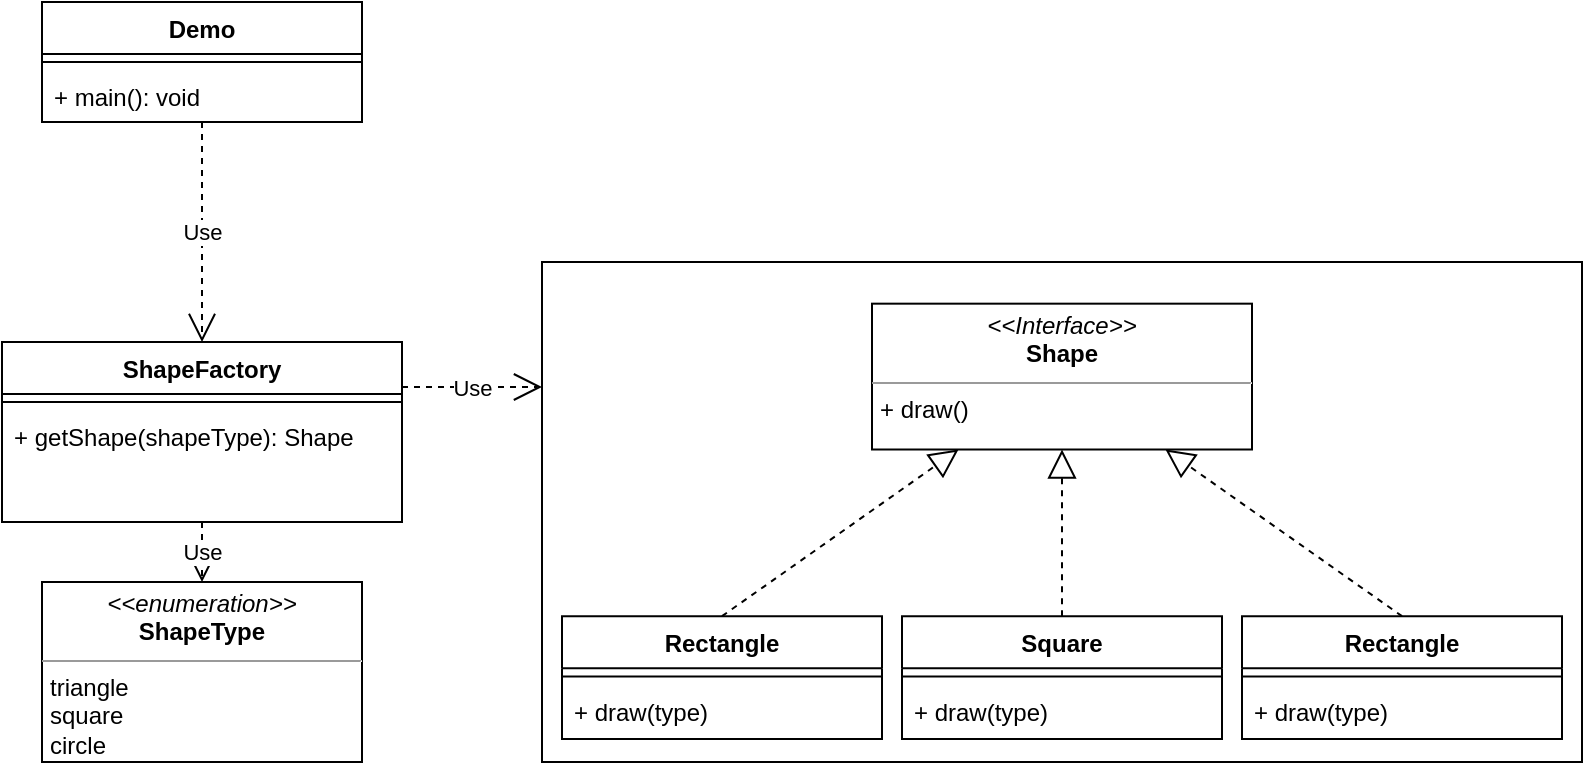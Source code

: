 <mxfile version="20.6.2" type="device"><diagram id="C5RBs43oDa-KdzZeNtuy" name="Page-1"><mxGraphModel dx="1426" dy="852" grid="1" gridSize="10" guides="1" tooltips="1" connect="1" arrows="1" fold="1" page="1" pageScale="1" pageWidth="827" pageHeight="1169" math="0" shadow="0"><root><mxCell id="WIyWlLk6GJQsqaUBKTNV-0"/><mxCell id="WIyWlLk6GJQsqaUBKTNV-1" parent="WIyWlLk6GJQsqaUBKTNV-0"/><mxCell id="4P9S-uoT4vjFYjtfoT3I-24" value="&lt;p style=&quot;margin:0px;margin-top:4px;text-align:center;&quot;&gt;&lt;i&gt;&amp;lt;&amp;lt;enumeration&amp;gt;&amp;gt;&lt;/i&gt;&lt;br&gt;&lt;b&gt;ShapeType&lt;/b&gt;&lt;/p&gt;&lt;hr size=&quot;1&quot;&gt;&lt;p style=&quot;margin:0px;margin-left:4px;&quot;&gt;triangle&lt;/p&gt;&lt;p style=&quot;margin:0px;margin-left:4px;&quot;&gt;square&lt;/p&gt;&lt;p style=&quot;margin:0px;margin-left:4px;&quot;&gt;circle&lt;/p&gt;" style="verticalAlign=top;align=left;overflow=fill;fontSize=12;fontFamily=Helvetica;html=1;" vertex="1" parent="WIyWlLk6GJQsqaUBKTNV-1"><mxGeometry x="20" y="290" width="160" height="90" as="geometry"/></mxCell><mxCell id="4P9S-uoT4vjFYjtfoT3I-29" value="ShapeFactory" style="swimlane;fontStyle=1;align=center;verticalAlign=top;childLayout=stackLayout;horizontal=1;startSize=26;horizontalStack=0;resizeParent=1;resizeParentMax=0;resizeLast=0;collapsible=1;marginBottom=0;" vertex="1" parent="WIyWlLk6GJQsqaUBKTNV-1"><mxGeometry y="170" width="200" height="90" as="geometry"><mxRectangle x="190" y="480" width="120" height="30" as="alternateBounds"/></mxGeometry></mxCell><mxCell id="4P9S-uoT4vjFYjtfoT3I-31" value="" style="line;strokeWidth=1;fillColor=none;align=left;verticalAlign=middle;spacingTop=-1;spacingLeft=3;spacingRight=3;rotatable=0;labelPosition=right;points=[];portConstraint=eastwest;strokeColor=inherit;" vertex="1" parent="4P9S-uoT4vjFYjtfoT3I-29"><mxGeometry y="26" width="200" height="8" as="geometry"/></mxCell><mxCell id="4P9S-uoT4vjFYjtfoT3I-32" value="+ getShape(shapeType): Shape" style="text;strokeColor=none;fillColor=none;align=left;verticalAlign=top;spacingLeft=4;spacingRight=4;overflow=hidden;rotatable=0;points=[[0,0.5],[1,0.5]];portConstraint=eastwest;" vertex="1" parent="4P9S-uoT4vjFYjtfoT3I-29"><mxGeometry y="34" width="200" height="56" as="geometry"/></mxCell><mxCell id="4P9S-uoT4vjFYjtfoT3I-33" value="Use" style="endArrow=open;endSize=12;dashed=1;html=1;rounded=0;strokeColor=default;entryX=0;entryY=0.25;entryDx=0;entryDy=0;exitX=1;exitY=0.25;exitDx=0;exitDy=0;" edge="1" parent="WIyWlLk6GJQsqaUBKTNV-1" source="4P9S-uoT4vjFYjtfoT3I-29" target="4P9S-uoT4vjFYjtfoT3I-36"><mxGeometry width="160" relative="1" as="geometry"><mxPoint x="230" y="190" as="sourcePoint"/><mxPoint x="390" y="190" as="targetPoint"/></mxGeometry></mxCell><mxCell id="4P9S-uoT4vjFYjtfoT3I-34" value="Use" style="endArrow=open;endSize=12;dashed=1;html=1;rounded=0;strokeColor=default;entryX=0.5;entryY=0;entryDx=0;entryDy=0;" edge="1" parent="WIyWlLk6GJQsqaUBKTNV-1" source="4P9S-uoT4vjFYjtfoT3I-32" target="4P9S-uoT4vjFYjtfoT3I-24"><mxGeometry width="160" relative="1" as="geometry"><mxPoint x="240" y="200" as="sourcePoint"/><mxPoint x="470" y="240" as="targetPoint"/></mxGeometry></mxCell><mxCell id="4P9S-uoT4vjFYjtfoT3I-37" value="" style="group" vertex="1" connectable="0" parent="WIyWlLk6GJQsqaUBKTNV-1"><mxGeometry x="270" y="130" width="520" height="250" as="geometry"/></mxCell><mxCell id="4P9S-uoT4vjFYjtfoT3I-36" value="" style="rounded=0;whiteSpace=wrap;html=1;" vertex="1" parent="4P9S-uoT4vjFYjtfoT3I-37"><mxGeometry width="520" height="250.0" as="geometry"/></mxCell><mxCell id="4P9S-uoT4vjFYjtfoT3I-0" value="&lt;p style=&quot;margin:0px;margin-top:4px;text-align:center;&quot;&gt;&lt;i&gt;&amp;lt;&amp;lt;Interface&amp;gt;&amp;gt;&lt;/i&gt;&lt;br&gt;&lt;b&gt;Shape&lt;/b&gt;&lt;/p&gt;&lt;hr size=&quot;1&quot;&gt;&lt;p style=&quot;margin:0px;margin-left:4px;&quot;&gt;+ draw()&lt;br&gt;&lt;br&gt;&lt;/p&gt;" style="verticalAlign=top;align=left;overflow=fill;fontSize=12;fontFamily=Helvetica;html=1;" vertex="1" parent="4P9S-uoT4vjFYjtfoT3I-37"><mxGeometry x="165" y="20.833" width="190" height="72.917" as="geometry"/></mxCell><mxCell id="4P9S-uoT4vjFYjtfoT3I-2" value="Rectangle" style="swimlane;fontStyle=1;align=center;verticalAlign=top;childLayout=stackLayout;horizontal=1;startSize=26;horizontalStack=0;resizeParent=1;resizeParentMax=0;resizeLast=0;collapsible=1;marginBottom=0;" vertex="1" parent="4P9S-uoT4vjFYjtfoT3I-37"><mxGeometry x="10" y="177.083" width="160" height="61.417" as="geometry"/></mxCell><mxCell id="4P9S-uoT4vjFYjtfoT3I-4" value="" style="line;strokeWidth=1;fillColor=none;align=left;verticalAlign=middle;spacingTop=-1;spacingLeft=3;spacingRight=3;rotatable=0;labelPosition=right;points=[];portConstraint=eastwest;strokeColor=inherit;" vertex="1" parent="4P9S-uoT4vjFYjtfoT3I-2"><mxGeometry y="26" width="160" height="8.333" as="geometry"/></mxCell><mxCell id="4P9S-uoT4vjFYjtfoT3I-5" value="+ draw(type)" style="text;strokeColor=none;fillColor=none;align=left;verticalAlign=top;spacingLeft=4;spacingRight=4;overflow=hidden;rotatable=0;points=[[0,0.5],[1,0.5]];portConstraint=eastwest;" vertex="1" parent="4P9S-uoT4vjFYjtfoT3I-2"><mxGeometry y="34.333" width="160" height="27.083" as="geometry"/></mxCell><mxCell id="4P9S-uoT4vjFYjtfoT3I-6" value="Square" style="swimlane;fontStyle=1;align=center;verticalAlign=top;childLayout=stackLayout;horizontal=1;startSize=26;horizontalStack=0;resizeParent=1;resizeParentMax=0;resizeLast=0;collapsible=1;marginBottom=0;" vertex="1" parent="4P9S-uoT4vjFYjtfoT3I-37"><mxGeometry x="180" y="177.083" width="160" height="61.417" as="geometry"/></mxCell><mxCell id="4P9S-uoT4vjFYjtfoT3I-7" value="" style="line;strokeWidth=1;fillColor=none;align=left;verticalAlign=middle;spacingTop=-1;spacingLeft=3;spacingRight=3;rotatable=0;labelPosition=right;points=[];portConstraint=eastwest;strokeColor=inherit;" vertex="1" parent="4P9S-uoT4vjFYjtfoT3I-6"><mxGeometry y="26" width="160" height="8.333" as="geometry"/></mxCell><mxCell id="4P9S-uoT4vjFYjtfoT3I-8" value="+ draw(type)" style="text;strokeColor=none;fillColor=none;align=left;verticalAlign=top;spacingLeft=4;spacingRight=4;overflow=hidden;rotatable=0;points=[[0,0.5],[1,0.5]];portConstraint=eastwest;" vertex="1" parent="4P9S-uoT4vjFYjtfoT3I-6"><mxGeometry y="34.333" width="160" height="27.083" as="geometry"/></mxCell><mxCell id="4P9S-uoT4vjFYjtfoT3I-9" value="Rectangle" style="swimlane;fontStyle=1;align=center;verticalAlign=top;childLayout=stackLayout;horizontal=1;startSize=26;horizontalStack=0;resizeParent=1;resizeParentMax=0;resizeLast=0;collapsible=1;marginBottom=0;" vertex="1" parent="4P9S-uoT4vjFYjtfoT3I-37"><mxGeometry x="350" y="177.083" width="160" height="61.417" as="geometry"/></mxCell><mxCell id="4P9S-uoT4vjFYjtfoT3I-10" value="" style="line;strokeWidth=1;fillColor=none;align=left;verticalAlign=middle;spacingTop=-1;spacingLeft=3;spacingRight=3;rotatable=0;labelPosition=right;points=[];portConstraint=eastwest;strokeColor=inherit;" vertex="1" parent="4P9S-uoT4vjFYjtfoT3I-9"><mxGeometry y="26" width="160" height="8.333" as="geometry"/></mxCell><mxCell id="4P9S-uoT4vjFYjtfoT3I-11" value="+ draw(type)" style="text;strokeColor=none;fillColor=none;align=left;verticalAlign=top;spacingLeft=4;spacingRight=4;overflow=hidden;rotatable=0;points=[[0,0.5],[1,0.5]];portConstraint=eastwest;" vertex="1" parent="4P9S-uoT4vjFYjtfoT3I-9"><mxGeometry y="34.333" width="160" height="27.083" as="geometry"/></mxCell><mxCell id="4P9S-uoT4vjFYjtfoT3I-21" value="" style="endArrow=block;dashed=1;endFill=0;endSize=12;html=1;rounded=0;exitX=0.5;exitY=0;exitDx=0;exitDy=0;" edge="1" parent="4P9S-uoT4vjFYjtfoT3I-37" source="4P9S-uoT4vjFYjtfoT3I-6" target="4P9S-uoT4vjFYjtfoT3I-0"><mxGeometry width="160" relative="1" as="geometry"><mxPoint x="70" y="343.75" as="sourcePoint"/><mxPoint x="260" y="125.0" as="targetPoint"/></mxGeometry></mxCell><mxCell id="4P9S-uoT4vjFYjtfoT3I-22" value="" style="endArrow=block;dashed=1;endFill=0;endSize=12;html=1;rounded=0;exitX=0.5;exitY=0;exitDx=0;exitDy=0;" edge="1" parent="4P9S-uoT4vjFYjtfoT3I-37" source="4P9S-uoT4vjFYjtfoT3I-9" target="4P9S-uoT4vjFYjtfoT3I-0"><mxGeometry width="160" relative="1" as="geometry"><mxPoint x="80" y="354.167" as="sourcePoint"/><mxPoint x="240" y="354.167" as="targetPoint"/></mxGeometry></mxCell><mxCell id="4P9S-uoT4vjFYjtfoT3I-23" value="" style="endArrow=block;dashed=1;endFill=0;endSize=12;html=1;rounded=0;exitX=0.5;exitY=0;exitDx=0;exitDy=0;strokeColor=default;" edge="1" parent="4P9S-uoT4vjFYjtfoT3I-37" source="4P9S-uoT4vjFYjtfoT3I-2" target="4P9S-uoT4vjFYjtfoT3I-0"><mxGeometry width="160" relative="1" as="geometry"><mxPoint x="90" y="364.583" as="sourcePoint"/><mxPoint x="260" y="125.0" as="targetPoint"/></mxGeometry></mxCell><mxCell id="4P9S-uoT4vjFYjtfoT3I-38" value="Demo" style="swimlane;fontStyle=1;align=center;verticalAlign=top;childLayout=stackLayout;horizontal=1;startSize=26;horizontalStack=0;resizeParent=1;resizeParentMax=0;resizeLast=0;collapsible=1;marginBottom=0;fillColor=#FFFFFF;" vertex="1" parent="WIyWlLk6GJQsqaUBKTNV-1"><mxGeometry x="20" width="160" height="60" as="geometry"/></mxCell><mxCell id="4P9S-uoT4vjFYjtfoT3I-40" value="" style="line;strokeWidth=1;fillColor=none;align=left;verticalAlign=middle;spacingTop=-1;spacingLeft=3;spacingRight=3;rotatable=0;labelPosition=right;points=[];portConstraint=eastwest;strokeColor=inherit;" vertex="1" parent="4P9S-uoT4vjFYjtfoT3I-38"><mxGeometry y="26" width="160" height="8" as="geometry"/></mxCell><mxCell id="4P9S-uoT4vjFYjtfoT3I-41" value="+ main(): void" style="text;strokeColor=none;fillColor=none;align=left;verticalAlign=top;spacingLeft=4;spacingRight=4;overflow=hidden;rotatable=0;points=[[0,0.5],[1,0.5]];portConstraint=eastwest;" vertex="1" parent="4P9S-uoT4vjFYjtfoT3I-38"><mxGeometry y="34" width="160" height="26" as="geometry"/></mxCell><mxCell id="4P9S-uoT4vjFYjtfoT3I-42" value="Use" style="endArrow=open;endSize=12;dashed=1;html=1;rounded=0;strokeColor=default;entryX=0.5;entryY=0;entryDx=0;entryDy=0;" edge="1" parent="WIyWlLk6GJQsqaUBKTNV-1" source="4P9S-uoT4vjFYjtfoT3I-41" target="4P9S-uoT4vjFYjtfoT3I-29"><mxGeometry width="160" relative="1" as="geometry"><mxPoint x="110" y="270" as="sourcePoint"/><mxPoint x="110" y="300" as="targetPoint"/></mxGeometry></mxCell></root></mxGraphModel></diagram></mxfile>